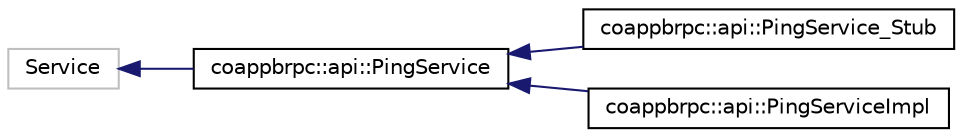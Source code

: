 digraph "Graphical Class Hierarchy"
{
  edge [fontname="Helvetica",fontsize="10",labelfontname="Helvetica",labelfontsize="10"];
  node [fontname="Helvetica",fontsize="10",shape=record];
  rankdir="LR";
  Node4 [label="Service",height=0.2,width=0.4,color="grey75", fillcolor="white", style="filled"];
  Node4 -> Node0 [dir="back",color="midnightblue",fontsize="10",style="solid",fontname="Helvetica"];
  Node0 [label="coappbrpc::api::PingService",height=0.2,width=0.4,color="black", fillcolor="white", style="filled",URL="$classcoappbrpc_1_1api_1_1PingService.html"];
  Node0 -> Node1 [dir="back",color="midnightblue",fontsize="10",style="solid",fontname="Helvetica"];
  Node1 [label="coappbrpc::api::PingService_Stub",height=0.2,width=0.4,color="black", fillcolor="white", style="filled",URL="$classcoappbrpc_1_1api_1_1PingService__Stub.html"];
  Node0 -> Node2 [dir="back",color="midnightblue",fontsize="10",style="solid",fontname="Helvetica"];
  Node2 [label="coappbrpc::api::PingServiceImpl",height=0.2,width=0.4,color="black", fillcolor="white", style="filled",URL="$classcoappbrpc_1_1api_1_1PingServiceImpl.html"];
}
